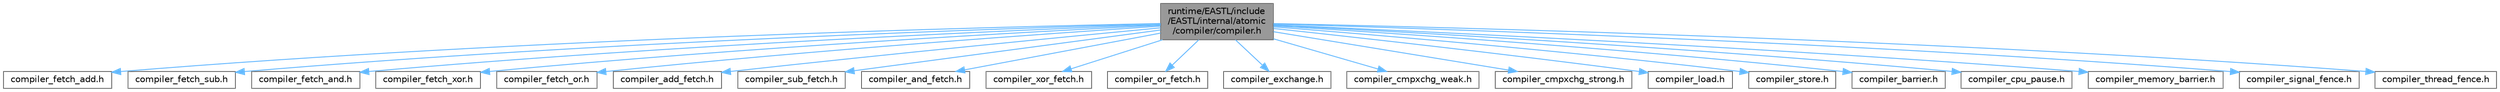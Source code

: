 digraph "runtime/EASTL/include/EASTL/internal/atomic/compiler/compiler.h"
{
 // LATEX_PDF_SIZE
  bgcolor="transparent";
  edge [fontname=Helvetica,fontsize=10,labelfontname=Helvetica,labelfontsize=10];
  node [fontname=Helvetica,fontsize=10,shape=box,height=0.2,width=0.4];
  Node1 [id="Node000001",label="runtime/EASTL/include\l/EASTL/internal/atomic\l/compiler/compiler.h",height=0.2,width=0.4,color="gray40", fillcolor="grey60", style="filled", fontcolor="black",tooltip=" "];
  Node1 -> Node2 [id="edge1_Node000001_Node000002",color="steelblue1",style="solid",tooltip=" "];
  Node2 [id="Node000002",label="compiler_fetch_add.h",height=0.2,width=0.4,color="grey40", fillcolor="white", style="filled",URL="$compiler__fetch__add_8h.html",tooltip=" "];
  Node1 -> Node3 [id="edge2_Node000001_Node000003",color="steelblue1",style="solid",tooltip=" "];
  Node3 [id="Node000003",label="compiler_fetch_sub.h",height=0.2,width=0.4,color="grey40", fillcolor="white", style="filled",URL="$compiler__fetch__sub_8h.html",tooltip=" "];
  Node1 -> Node4 [id="edge3_Node000001_Node000004",color="steelblue1",style="solid",tooltip=" "];
  Node4 [id="Node000004",label="compiler_fetch_and.h",height=0.2,width=0.4,color="grey40", fillcolor="white", style="filled",URL="$compiler__fetch__and_8h.html",tooltip=" "];
  Node1 -> Node5 [id="edge4_Node000001_Node000005",color="steelblue1",style="solid",tooltip=" "];
  Node5 [id="Node000005",label="compiler_fetch_xor.h",height=0.2,width=0.4,color="grey40", fillcolor="white", style="filled",URL="$compiler__fetch__xor_8h.html",tooltip=" "];
  Node1 -> Node6 [id="edge5_Node000001_Node000006",color="steelblue1",style="solid",tooltip=" "];
  Node6 [id="Node000006",label="compiler_fetch_or.h",height=0.2,width=0.4,color="grey40", fillcolor="white", style="filled",URL="$compiler__fetch__or_8h.html",tooltip=" "];
  Node1 -> Node7 [id="edge6_Node000001_Node000007",color="steelblue1",style="solid",tooltip=" "];
  Node7 [id="Node000007",label="compiler_add_fetch.h",height=0.2,width=0.4,color="grey40", fillcolor="white", style="filled",URL="$compiler__add__fetch_8h.html",tooltip=" "];
  Node1 -> Node8 [id="edge7_Node000001_Node000008",color="steelblue1",style="solid",tooltip=" "];
  Node8 [id="Node000008",label="compiler_sub_fetch.h",height=0.2,width=0.4,color="grey40", fillcolor="white", style="filled",URL="$compiler__sub__fetch_8h.html",tooltip=" "];
  Node1 -> Node9 [id="edge8_Node000001_Node000009",color="steelblue1",style="solid",tooltip=" "];
  Node9 [id="Node000009",label="compiler_and_fetch.h",height=0.2,width=0.4,color="grey40", fillcolor="white", style="filled",URL="$compiler__and__fetch_8h.html",tooltip=" "];
  Node1 -> Node10 [id="edge9_Node000001_Node000010",color="steelblue1",style="solid",tooltip=" "];
  Node10 [id="Node000010",label="compiler_xor_fetch.h",height=0.2,width=0.4,color="grey40", fillcolor="white", style="filled",URL="$compiler__xor__fetch_8h.html",tooltip=" "];
  Node1 -> Node11 [id="edge10_Node000001_Node000011",color="steelblue1",style="solid",tooltip=" "];
  Node11 [id="Node000011",label="compiler_or_fetch.h",height=0.2,width=0.4,color="grey40", fillcolor="white", style="filled",URL="$compiler__or__fetch_8h.html",tooltip=" "];
  Node1 -> Node12 [id="edge11_Node000001_Node000012",color="steelblue1",style="solid",tooltip=" "];
  Node12 [id="Node000012",label="compiler_exchange.h",height=0.2,width=0.4,color="grey40", fillcolor="white", style="filled",URL="$compiler__exchange_8h.html",tooltip=" "];
  Node1 -> Node13 [id="edge12_Node000001_Node000013",color="steelblue1",style="solid",tooltip=" "];
  Node13 [id="Node000013",label="compiler_cmpxchg_weak.h",height=0.2,width=0.4,color="grey40", fillcolor="white", style="filled",URL="$compiler__cmpxchg__weak_8h.html",tooltip=" "];
  Node1 -> Node14 [id="edge13_Node000001_Node000014",color="steelblue1",style="solid",tooltip=" "];
  Node14 [id="Node000014",label="compiler_cmpxchg_strong.h",height=0.2,width=0.4,color="grey40", fillcolor="white", style="filled",URL="$compiler__cmpxchg__strong_8h.html",tooltip=" "];
  Node1 -> Node15 [id="edge14_Node000001_Node000015",color="steelblue1",style="solid",tooltip=" "];
  Node15 [id="Node000015",label="compiler_load.h",height=0.2,width=0.4,color="grey40", fillcolor="white", style="filled",URL="$compiler__load_8h.html",tooltip=" "];
  Node1 -> Node16 [id="edge15_Node000001_Node000016",color="steelblue1",style="solid",tooltip=" "];
  Node16 [id="Node000016",label="compiler_store.h",height=0.2,width=0.4,color="grey40", fillcolor="white", style="filled",URL="$compiler__store_8h.html",tooltip=" "];
  Node1 -> Node17 [id="edge16_Node000001_Node000017",color="steelblue1",style="solid",tooltip=" "];
  Node17 [id="Node000017",label="compiler_barrier.h",height=0.2,width=0.4,color="grey40", fillcolor="white", style="filled",URL="$compiler__barrier_8h.html",tooltip=" "];
  Node1 -> Node18 [id="edge17_Node000001_Node000018",color="steelblue1",style="solid",tooltip=" "];
  Node18 [id="Node000018",label="compiler_cpu_pause.h",height=0.2,width=0.4,color="grey40", fillcolor="white", style="filled",URL="$compiler__cpu__pause_8h.html",tooltip=" "];
  Node1 -> Node19 [id="edge18_Node000001_Node000019",color="steelblue1",style="solid",tooltip=" "];
  Node19 [id="Node000019",label="compiler_memory_barrier.h",height=0.2,width=0.4,color="grey40", fillcolor="white", style="filled",URL="$compiler__memory__barrier_8h.html",tooltip=" "];
  Node1 -> Node20 [id="edge19_Node000001_Node000020",color="steelblue1",style="solid",tooltip=" "];
  Node20 [id="Node000020",label="compiler_signal_fence.h",height=0.2,width=0.4,color="grey40", fillcolor="white", style="filled",URL="$compiler__signal__fence_8h.html",tooltip=" "];
  Node1 -> Node21 [id="edge20_Node000001_Node000021",color="steelblue1",style="solid",tooltip=" "];
  Node21 [id="Node000021",label="compiler_thread_fence.h",height=0.2,width=0.4,color="grey40", fillcolor="white", style="filled",URL="$compiler__thread__fence_8h.html",tooltip=" "];
}
